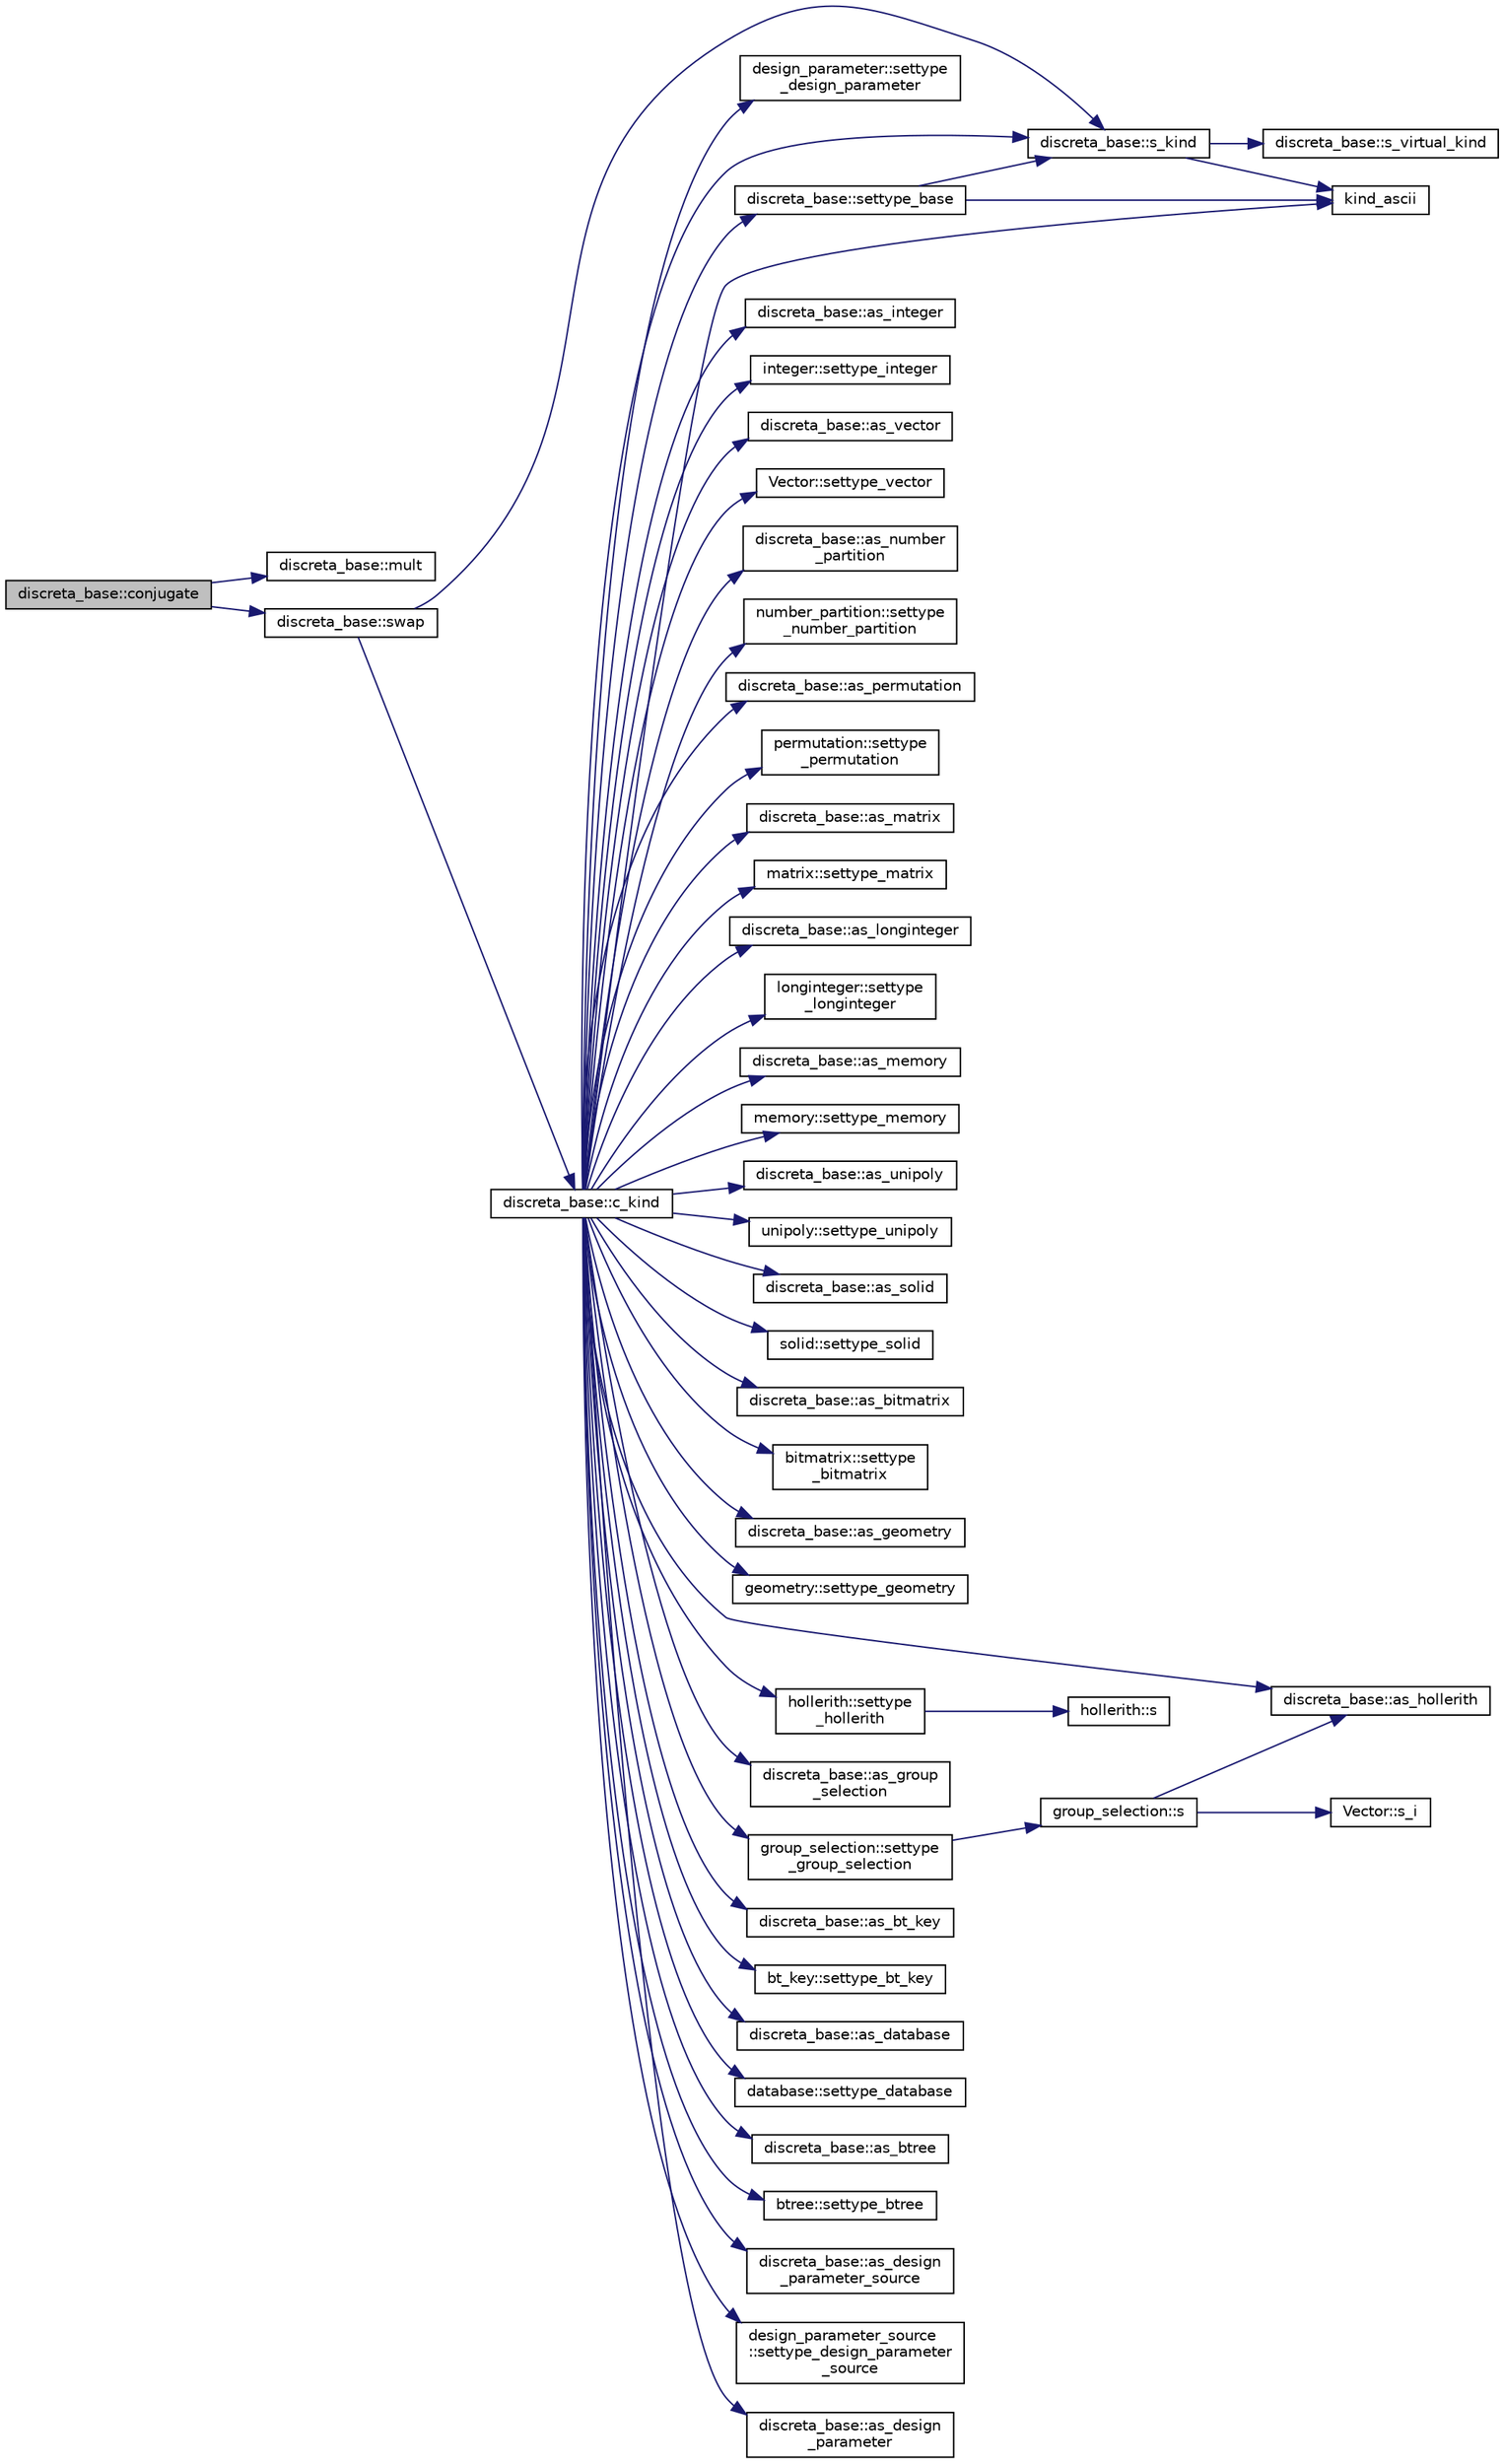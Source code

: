 digraph "discreta_base::conjugate"
{
  edge [fontname="Helvetica",fontsize="10",labelfontname="Helvetica",labelfontsize="10"];
  node [fontname="Helvetica",fontsize="10",shape=record];
  rankdir="LR";
  Node11730 [label="discreta_base::conjugate",height=0.2,width=0.4,color="black", fillcolor="grey75", style="filled", fontcolor="black"];
  Node11730 -> Node11731 [color="midnightblue",fontsize="10",style="solid",fontname="Helvetica"];
  Node11731 [label="discreta_base::mult",height=0.2,width=0.4,color="black", fillcolor="white", style="filled",URL="$d7/d71/classdiscreta__base.html#a96f759b28f7c30bdfd95ac10f5972bd0"];
  Node11730 -> Node11732 [color="midnightblue",fontsize="10",style="solid",fontname="Helvetica"];
  Node11732 [label="discreta_base::swap",height=0.2,width=0.4,color="black", fillcolor="white", style="filled",URL="$d7/d71/classdiscreta__base.html#a2e8acbb9d3476675dac5b6a583b0293e"];
  Node11732 -> Node11733 [color="midnightblue",fontsize="10",style="solid",fontname="Helvetica"];
  Node11733 [label="discreta_base::s_kind",height=0.2,width=0.4,color="black", fillcolor="white", style="filled",URL="$d7/d71/classdiscreta__base.html#a8a830025c74adbbc3362418a7c2ba157"];
  Node11733 -> Node11734 [color="midnightblue",fontsize="10",style="solid",fontname="Helvetica"];
  Node11734 [label="discreta_base::s_virtual_kind",height=0.2,width=0.4,color="black", fillcolor="white", style="filled",URL="$d7/d71/classdiscreta__base.html#a52778a6d6943a468be083d0785d418fb"];
  Node11733 -> Node11735 [color="midnightblue",fontsize="10",style="solid",fontname="Helvetica"];
  Node11735 [label="kind_ascii",height=0.2,width=0.4,color="black", fillcolor="white", style="filled",URL="$d9/d60/discreta_8h.html#ad0ce825a9f29bc6cec27e1b64cfe27bf"];
  Node11732 -> Node11736 [color="midnightblue",fontsize="10",style="solid",fontname="Helvetica"];
  Node11736 [label="discreta_base::c_kind",height=0.2,width=0.4,color="black", fillcolor="white", style="filled",URL="$d7/d71/classdiscreta__base.html#adc2ff61589c2d083688e7a43f333cb62"];
  Node11736 -> Node11737 [color="midnightblue",fontsize="10",style="solid",fontname="Helvetica"];
  Node11737 [label="discreta_base::settype_base",height=0.2,width=0.4,color="black", fillcolor="white", style="filled",URL="$d7/d71/classdiscreta__base.html#a4f42899a89447d1c3993ea07c38f8ad4"];
  Node11737 -> Node11733 [color="midnightblue",fontsize="10",style="solid",fontname="Helvetica"];
  Node11737 -> Node11735 [color="midnightblue",fontsize="10",style="solid",fontname="Helvetica"];
  Node11736 -> Node11738 [color="midnightblue",fontsize="10",style="solid",fontname="Helvetica"];
  Node11738 [label="discreta_base::as_integer",height=0.2,width=0.4,color="black", fillcolor="white", style="filled",URL="$d7/d71/classdiscreta__base.html#a00d7691eaf874fd283d942692fe8dd26"];
  Node11736 -> Node11739 [color="midnightblue",fontsize="10",style="solid",fontname="Helvetica"];
  Node11739 [label="integer::settype_integer",height=0.2,width=0.4,color="black", fillcolor="white", style="filled",URL="$d0/de5/classinteger.html#a6265c65ef311229acd513d748faba796"];
  Node11736 -> Node11740 [color="midnightblue",fontsize="10",style="solid",fontname="Helvetica"];
  Node11740 [label="discreta_base::as_vector",height=0.2,width=0.4,color="black", fillcolor="white", style="filled",URL="$d7/d71/classdiscreta__base.html#a7bdd6cae39c380b128ee9e17e42cf020"];
  Node11736 -> Node11741 [color="midnightblue",fontsize="10",style="solid",fontname="Helvetica"];
  Node11741 [label="Vector::settype_vector",height=0.2,width=0.4,color="black", fillcolor="white", style="filled",URL="$d5/db2/class_vector.html#a34e0d00b18c051f23904a8429fa6c8b4"];
  Node11736 -> Node11742 [color="midnightblue",fontsize="10",style="solid",fontname="Helvetica"];
  Node11742 [label="discreta_base::as_number\l_partition",height=0.2,width=0.4,color="black", fillcolor="white", style="filled",URL="$d7/d71/classdiscreta__base.html#a307aa09de0e925d46697707968ffab00"];
  Node11736 -> Node11743 [color="midnightblue",fontsize="10",style="solid",fontname="Helvetica"];
  Node11743 [label="number_partition::settype\l_number_partition",height=0.2,width=0.4,color="black", fillcolor="white", style="filled",URL="$df/d50/classnumber__partition.html#a3aaec1b557758f643ffc8555bbc358be"];
  Node11736 -> Node11744 [color="midnightblue",fontsize="10",style="solid",fontname="Helvetica"];
  Node11744 [label="discreta_base::as_permutation",height=0.2,width=0.4,color="black", fillcolor="white", style="filled",URL="$d7/d71/classdiscreta__base.html#aa4e72f36a82984239b12ae831e131098"];
  Node11736 -> Node11745 [color="midnightblue",fontsize="10",style="solid",fontname="Helvetica"];
  Node11745 [label="permutation::settype\l_permutation",height=0.2,width=0.4,color="black", fillcolor="white", style="filled",URL="$d0/d08/classpermutation.html#af1eea29f86195cede9562e444664c28c"];
  Node11736 -> Node11746 [color="midnightblue",fontsize="10",style="solid",fontname="Helvetica"];
  Node11746 [label="discreta_base::as_matrix",height=0.2,width=0.4,color="black", fillcolor="white", style="filled",URL="$d7/d71/classdiscreta__base.html#ae4d7f56d917a4707b838fbffde6467ff"];
  Node11736 -> Node11747 [color="midnightblue",fontsize="10",style="solid",fontname="Helvetica"];
  Node11747 [label="matrix::settype_matrix",height=0.2,width=0.4,color="black", fillcolor="white", style="filled",URL="$d1/d8d/classmatrix.html#a1780283a64a789e4084d792683d276bb"];
  Node11736 -> Node11748 [color="midnightblue",fontsize="10",style="solid",fontname="Helvetica"];
  Node11748 [label="discreta_base::as_longinteger",height=0.2,width=0.4,color="black", fillcolor="white", style="filled",URL="$d7/d71/classdiscreta__base.html#a20a094639eb711b10c8694c51937f7cd"];
  Node11736 -> Node11749 [color="midnightblue",fontsize="10",style="solid",fontname="Helvetica"];
  Node11749 [label="longinteger::settype\l_longinteger",height=0.2,width=0.4,color="black", fillcolor="white", style="filled",URL="$d3/d71/classlonginteger.html#ae5f811ece8df31b9ff114368a18e1dc5"];
  Node11736 -> Node11750 [color="midnightblue",fontsize="10",style="solid",fontname="Helvetica"];
  Node11750 [label="discreta_base::as_memory",height=0.2,width=0.4,color="black", fillcolor="white", style="filled",URL="$d7/d71/classdiscreta__base.html#ad94b2d7dce0cd4fa22db57f6e79c4bd2"];
  Node11736 -> Node11751 [color="midnightblue",fontsize="10",style="solid",fontname="Helvetica"];
  Node11751 [label="memory::settype_memory",height=0.2,width=0.4,color="black", fillcolor="white", style="filled",URL="$d8/d99/classmemory.html#a33aae277f9b8fe36b02e9d5da895451b"];
  Node11736 -> Node11752 [color="midnightblue",fontsize="10",style="solid",fontname="Helvetica"];
  Node11752 [label="discreta_base::as_unipoly",height=0.2,width=0.4,color="black", fillcolor="white", style="filled",URL="$d7/d71/classdiscreta__base.html#ad50d8027f039fe5c2478cddb243adc9d"];
  Node11736 -> Node11753 [color="midnightblue",fontsize="10",style="solid",fontname="Helvetica"];
  Node11753 [label="unipoly::settype_unipoly",height=0.2,width=0.4,color="black", fillcolor="white", style="filled",URL="$d1/d89/classunipoly.html#a8db854fcc85c5e1150b1f1b1c005c95b"];
  Node11736 -> Node11754 [color="midnightblue",fontsize="10",style="solid",fontname="Helvetica"];
  Node11754 [label="discreta_base::as_solid",height=0.2,width=0.4,color="black", fillcolor="white", style="filled",URL="$d7/d71/classdiscreta__base.html#a1fc5f2b85ec97ab0a69dd64903c970a5"];
  Node11736 -> Node11755 [color="midnightblue",fontsize="10",style="solid",fontname="Helvetica"];
  Node11755 [label="solid::settype_solid",height=0.2,width=0.4,color="black", fillcolor="white", style="filled",URL="$d8/def/classsolid.html#a775bd4821f75a8aee4ea3d4335ff90e0"];
  Node11736 -> Node11756 [color="midnightblue",fontsize="10",style="solid",fontname="Helvetica"];
  Node11756 [label="discreta_base::as_bitmatrix",height=0.2,width=0.4,color="black", fillcolor="white", style="filled",URL="$d7/d71/classdiscreta__base.html#a071ad54ea8ef6c9d1d15f532e5a76df6"];
  Node11736 -> Node11757 [color="midnightblue",fontsize="10",style="solid",fontname="Helvetica"];
  Node11757 [label="bitmatrix::settype\l_bitmatrix",height=0.2,width=0.4,color="black", fillcolor="white", style="filled",URL="$de/dc8/classbitmatrix.html#acb571d947f9526665ebbdc0ce3e2a973"];
  Node11736 -> Node11758 [color="midnightblue",fontsize="10",style="solid",fontname="Helvetica"];
  Node11758 [label="discreta_base::as_geometry",height=0.2,width=0.4,color="black", fillcolor="white", style="filled",URL="$d7/d71/classdiscreta__base.html#a38fc7b4cdd830703e9d87354b79bc5c8"];
  Node11736 -> Node11759 [color="midnightblue",fontsize="10",style="solid",fontname="Helvetica"];
  Node11759 [label="geometry::settype_geometry",height=0.2,width=0.4,color="black", fillcolor="white", style="filled",URL="$da/d44/classgeometry.html#ab4a336baba6a3f56f5ffa053a5be5ba7"];
  Node11736 -> Node11760 [color="midnightblue",fontsize="10",style="solid",fontname="Helvetica"];
  Node11760 [label="discreta_base::as_hollerith",height=0.2,width=0.4,color="black", fillcolor="white", style="filled",URL="$d7/d71/classdiscreta__base.html#a3e66f82711f314710107e2f29e589690"];
  Node11736 -> Node11761 [color="midnightblue",fontsize="10",style="solid",fontname="Helvetica"];
  Node11761 [label="hollerith::settype\l_hollerith",height=0.2,width=0.4,color="black", fillcolor="white", style="filled",URL="$d8/d99/classhollerith.html#a23bbd4acfc88a0e90f1245f243f51f76"];
  Node11761 -> Node11762 [color="midnightblue",fontsize="10",style="solid",fontname="Helvetica"];
  Node11762 [label="hollerith::s",height=0.2,width=0.4,color="black", fillcolor="white", style="filled",URL="$d8/d99/classhollerith.html#af61fce2d06f211b25fe3838e4dfee77a"];
  Node11736 -> Node11763 [color="midnightblue",fontsize="10",style="solid",fontname="Helvetica"];
  Node11763 [label="discreta_base::as_group\l_selection",height=0.2,width=0.4,color="black", fillcolor="white", style="filled",URL="$d7/d71/classdiscreta__base.html#aae1bac4883c567718bef9fb610abbdc8"];
  Node11736 -> Node11764 [color="midnightblue",fontsize="10",style="solid",fontname="Helvetica"];
  Node11764 [label="group_selection::settype\l_group_selection",height=0.2,width=0.4,color="black", fillcolor="white", style="filled",URL="$d6/db0/classgroup__selection.html#a015ed73b7b8d784bedd4d11ac1fc0ec1"];
  Node11764 -> Node11765 [color="midnightblue",fontsize="10",style="solid",fontname="Helvetica"];
  Node11765 [label="group_selection::s",height=0.2,width=0.4,color="black", fillcolor="white", style="filled",URL="$d6/db0/classgroup__selection.html#a686cb0c6a3a040796b112b8007ea8223"];
  Node11765 -> Node11766 [color="midnightblue",fontsize="10",style="solid",fontname="Helvetica"];
  Node11766 [label="Vector::s_i",height=0.2,width=0.4,color="black", fillcolor="white", style="filled",URL="$d5/db2/class_vector.html#a1c4fe1752523df8119f70dd550244871"];
  Node11765 -> Node11760 [color="midnightblue",fontsize="10",style="solid",fontname="Helvetica"];
  Node11736 -> Node11767 [color="midnightblue",fontsize="10",style="solid",fontname="Helvetica"];
  Node11767 [label="discreta_base::as_bt_key",height=0.2,width=0.4,color="black", fillcolor="white", style="filled",URL="$d7/d71/classdiscreta__base.html#a2734c6e08dca17cf6588bd5064ec1b9f"];
  Node11736 -> Node11768 [color="midnightblue",fontsize="10",style="solid",fontname="Helvetica"];
  Node11768 [label="bt_key::settype_bt_key",height=0.2,width=0.4,color="black", fillcolor="white", style="filled",URL="$d1/de5/classbt__key.html#a352bb10beb7c789d8d29373035824800"];
  Node11736 -> Node11769 [color="midnightblue",fontsize="10",style="solid",fontname="Helvetica"];
  Node11769 [label="discreta_base::as_database",height=0.2,width=0.4,color="black", fillcolor="white", style="filled",URL="$d7/d71/classdiscreta__base.html#ab055d39d58210a2b03ba3d33703b09a9"];
  Node11736 -> Node11770 [color="midnightblue",fontsize="10",style="solid",fontname="Helvetica"];
  Node11770 [label="database::settype_database",height=0.2,width=0.4,color="black", fillcolor="white", style="filled",URL="$db/d72/classdatabase.html#a014639aa001462e480eb1f3984839b72"];
  Node11736 -> Node11771 [color="midnightblue",fontsize="10",style="solid",fontname="Helvetica"];
  Node11771 [label="discreta_base::as_btree",height=0.2,width=0.4,color="black", fillcolor="white", style="filled",URL="$d7/d71/classdiscreta__base.html#a78e76674cef2ec113c17989c11288778"];
  Node11736 -> Node11772 [color="midnightblue",fontsize="10",style="solid",fontname="Helvetica"];
  Node11772 [label="btree::settype_btree",height=0.2,width=0.4,color="black", fillcolor="white", style="filled",URL="$dd/db0/classbtree.html#a5a1b9773c848908a6050cc733d2d9780"];
  Node11736 -> Node11773 [color="midnightblue",fontsize="10",style="solid",fontname="Helvetica"];
  Node11773 [label="discreta_base::as_design\l_parameter_source",height=0.2,width=0.4,color="black", fillcolor="white", style="filled",URL="$d7/d71/classdiscreta__base.html#a59cbf837c6582ded5bc586265d13d81a"];
  Node11736 -> Node11774 [color="midnightblue",fontsize="10",style="solid",fontname="Helvetica"];
  Node11774 [label="design_parameter_source\l::settype_design_parameter\l_source",height=0.2,width=0.4,color="black", fillcolor="white", style="filled",URL="$df/d4b/classdesign__parameter__source.html#a3af3b851df87bd1661fb9c9ce18822c8"];
  Node11736 -> Node11775 [color="midnightblue",fontsize="10",style="solid",fontname="Helvetica"];
  Node11775 [label="discreta_base::as_design\l_parameter",height=0.2,width=0.4,color="black", fillcolor="white", style="filled",URL="$d7/d71/classdiscreta__base.html#aab24ff38ea1c5471ab3de42e014d0f2a"];
  Node11736 -> Node11776 [color="midnightblue",fontsize="10",style="solid",fontname="Helvetica"];
  Node11776 [label="design_parameter::settype\l_design_parameter",height=0.2,width=0.4,color="black", fillcolor="white", style="filled",URL="$da/d94/classdesign__parameter.html#a8b19d277f2b7d09c2531a527dfc0359e"];
  Node11736 -> Node11735 [color="midnightblue",fontsize="10",style="solid",fontname="Helvetica"];
  Node11736 -> Node11733 [color="midnightblue",fontsize="10",style="solid",fontname="Helvetica"];
}
